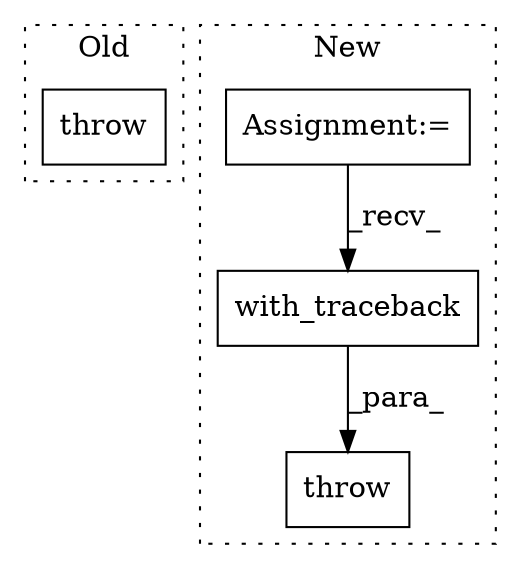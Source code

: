 digraph G {
subgraph cluster0 {
1 [label="throw" a="53" s="11937" l="6" shape="box"];
label = "Old";
style="dotted";
}
subgraph cluster1 {
2 [label="with_traceback" a="32" s="13946,13976" l="15,1" shape="box"];
3 [label="throw" a="53" s="13917" l="6" shape="box"];
4 [label="Assignment:=" a="7" s="13864" l="1" shape="box"];
label = "New";
style="dotted";
}
2 -> 3 [label="_para_"];
4 -> 2 [label="_recv_"];
}